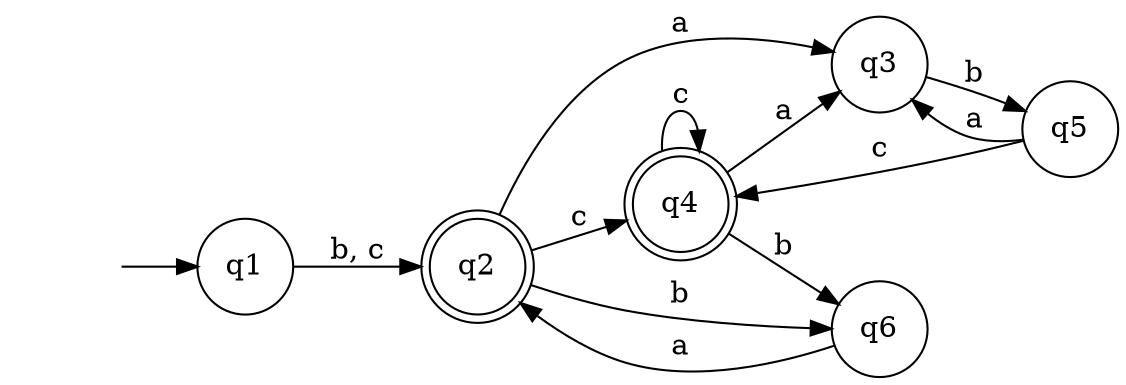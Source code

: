 digraph task3_4_dka {
    rankdir=LR;
    node [shape = doublecircle]; q2; q4;
    node [shape = circle];
    "" [shape = none];
    "" -> q1;
    q1 -> q2 [label="b, c"];
    q2 -> q3 [label="a"];
    q2 -> q4 [label="c"];
    q4 -> q4 [label="c"];
    q4 -> q3 [label="a"];
    q3 -> q5 [label="b"];
    q5 -> q3 [label="a"];
    q5 -> q4 [label="c"];
    q4 -> q6 [label="b"];
    q2 -> q6 [label="b"];
    q6 -> q2 [label="a"];
}